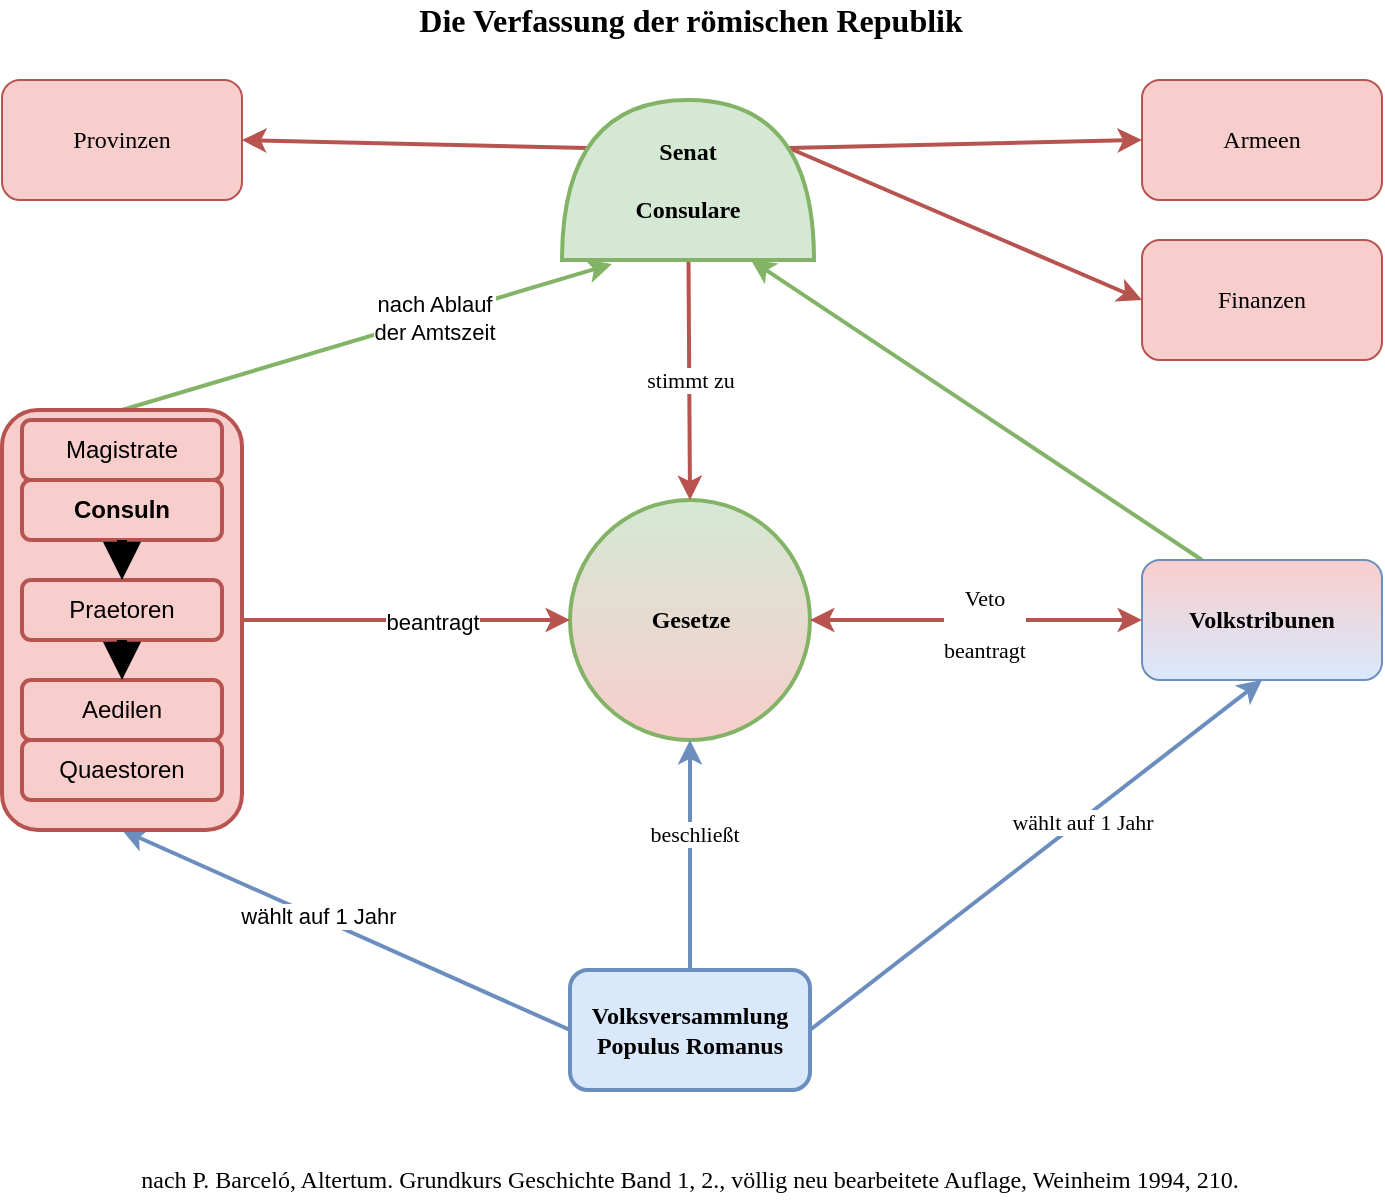 <mxfile version="13.6.5" type="github">
  <diagram id="S4D-rrTDx4ZobB5-8hk_" name="Page-1">
    <mxGraphModel dx="786" dy="403" grid="1" gridSize="10" guides="1" tooltips="1" connect="1" arrows="1" fold="1" page="1" pageScale="1" pageWidth="827" pageHeight="1169" math="0" shadow="0">
      <root>
        <mxCell id="0" />
        <mxCell id="1" parent="0" />
        <mxCell id="riDD9OYprhMl0y7aIe9t-1" value="&lt;font style=&quot;font-size: 16px&quot;&gt;&lt;b&gt;&lt;font style=&quot;font-size: 16px&quot; face=&quot;Cardo&quot;&gt;Die Verfassung der römischen Republik&lt;/font&gt;&lt;/b&gt;&lt;/font&gt;" style="text;html=1;strokeColor=none;fillColor=none;align=center;verticalAlign=middle;rounded=0;horizontal=1;" vertex="1" parent="1">
          <mxGeometry x="249" y="40" width="330" height="20" as="geometry" />
        </mxCell>
        <mxCell id="riDD9OYprhMl0y7aIe9t-2" value="&lt;b&gt;&lt;font face=&quot;Cardo&quot;&gt;Gesetze&lt;/font&gt;&lt;/b&gt;" style="ellipse;html=1;aspect=fixed;strokeWidth=2;fillColor=#d5e8d4;strokeColor=#82b366;gradientColor=#F8CeCC;" vertex="1" parent="1">
          <mxGeometry x="354" y="290" width="120" height="120" as="geometry" />
        </mxCell>
        <mxCell id="riDD9OYprhMl0y7aIe9t-4" value="&lt;font face=&quot;Cardo&quot;&gt;stimmt zu&lt;br&gt;&lt;/font&gt;" style="rounded=0;orthogonalLoop=1;jettySize=auto;html=1;entryX=0.5;entryY=0;entryDx=0;entryDy=0;strokeWidth=2;fillColor=#f8cecc;strokeColor=#b85450;" edge="1" parent="1" source="riDD9OYprhMl0y7aIe9t-3" target="riDD9OYprhMl0y7aIe9t-2">
          <mxGeometry relative="1" as="geometry" />
        </mxCell>
        <mxCell id="riDD9OYprhMl0y7aIe9t-14" style="orthogonalLoop=1;jettySize=auto;html=1;exitX=0.7;exitY=0.9;exitDx=0;exitDy=0;exitPerimeter=0;entryX=0;entryY=0.5;entryDx=0;entryDy=0;startArrow=none;startFill=0;endArrow=classic;endFill=1;strokeColor=#b85450;rounded=0;strokeWidth=2;fillColor=#f8cecc;" edge="1" parent="1" source="riDD9OYprhMl0y7aIe9t-3" target="riDD9OYprhMl0y7aIe9t-12">
          <mxGeometry relative="1" as="geometry" />
        </mxCell>
        <mxCell id="riDD9OYprhMl0y7aIe9t-15" style="edgeStyle=none;rounded=0;orthogonalLoop=1;jettySize=auto;html=1;exitX=0.7;exitY=0.9;exitDx=0;exitDy=0;exitPerimeter=0;entryX=0;entryY=0.5;entryDx=0;entryDy=0;startArrow=none;startFill=0;endArrow=classic;endFill=1;strokeColor=#b85450;fillColor=#f8cecc;strokeWidth=2;" edge="1" parent="1" source="riDD9OYprhMl0y7aIe9t-3" target="riDD9OYprhMl0y7aIe9t-13">
          <mxGeometry relative="1" as="geometry" />
        </mxCell>
        <mxCell id="riDD9OYprhMl0y7aIe9t-17" style="edgeStyle=none;rounded=0;orthogonalLoop=1;jettySize=auto;html=1;exitX=0.7;exitY=0.1;exitDx=0;exitDy=0;exitPerimeter=0;entryX=1;entryY=0.5;entryDx=0;entryDy=0;startArrow=none;startFill=0;endArrow=classic;endFill=1;strokeColor=#b85450;fillColor=#f8cecc;strokeWidth=2;" edge="1" parent="1" source="riDD9OYprhMl0y7aIe9t-3" target="riDD9OYprhMl0y7aIe9t-16">
          <mxGeometry relative="1" as="geometry" />
        </mxCell>
        <mxCell id="riDD9OYprhMl0y7aIe9t-3" value="&lt;div&gt;&lt;b&gt;&lt;font face=&quot;Cardo&quot;&gt;Senat&lt;/font&gt;&lt;/b&gt;&lt;/div&gt;&lt;div&gt;&lt;b&gt;&lt;font face=&quot;Cardo&quot;&gt;&lt;br&gt;&lt;/font&gt;&lt;/b&gt;&lt;/div&gt;&lt;div&gt;&lt;b&gt;&lt;font face=&quot;Cardo&quot;&gt;Consulare&lt;br&gt;&lt;/font&gt;&lt;/b&gt;&lt;/div&gt;" style="shape=or;whiteSpace=wrap;html=1;direction=north;strokeWidth=2;fillColor=#d5e8d4;strokeColor=#82b366;" vertex="1" parent="1">
          <mxGeometry x="350" y="90" width="126" height="80" as="geometry" />
        </mxCell>
        <mxCell id="riDD9OYprhMl0y7aIe9t-6" style="rounded=0;orthogonalLoop=1;jettySize=auto;html=1;entryX=0.5;entryY=1;entryDx=0;entryDy=0;fillColor=#dae8fc;strokeColor=#6c8ebf;strokeWidth=2;" edge="1" parent="1" source="riDD9OYprhMl0y7aIe9t-5" target="riDD9OYprhMl0y7aIe9t-2">
          <mxGeometry relative="1" as="geometry" />
        </mxCell>
        <mxCell id="riDD9OYprhMl0y7aIe9t-7" value="&lt;font face=&quot;Cardo&quot;&gt;beschließt&lt;/font&gt;" style="edgeLabel;html=1;align=center;verticalAlign=middle;resizable=0;points=[];" vertex="1" connectable="0" parent="riDD9OYprhMl0y7aIe9t-6">
          <mxGeometry x="0.183" y="-2" relative="1" as="geometry">
            <mxPoint as="offset" />
          </mxGeometry>
        </mxCell>
        <mxCell id="riDD9OYprhMl0y7aIe9t-18" style="edgeStyle=none;rounded=0;orthogonalLoop=1;jettySize=auto;html=1;exitX=1;exitY=0.5;exitDx=0;exitDy=0;entryX=0.5;entryY=1;entryDx=0;entryDy=0;startArrow=none;startFill=0;endArrow=classic;endFill=1;strokeColor=#6c8ebf;fillColor=#dae8fc;strokeWidth=2;" edge="1" parent="1" source="riDD9OYprhMl0y7aIe9t-5" target="riDD9OYprhMl0y7aIe9t-8">
          <mxGeometry relative="1" as="geometry" />
        </mxCell>
        <mxCell id="riDD9OYprhMl0y7aIe9t-19" value="&lt;font face=&quot;Cardo&quot;&gt;wählt auf 1 Jahr&lt;br&gt;&lt;/font&gt;" style="edgeLabel;html=1;align=center;verticalAlign=middle;resizable=0;points=[];" vertex="1" connectable="0" parent="riDD9OYprhMl0y7aIe9t-18">
          <mxGeometry x="0.192" relative="1" as="geometry">
            <mxPoint x="1" as="offset" />
          </mxGeometry>
        </mxCell>
        <mxCell id="riDD9OYprhMl0y7aIe9t-35" style="edgeStyle=none;rounded=0;orthogonalLoop=1;jettySize=auto;html=1;exitX=0;exitY=0.5;exitDx=0;exitDy=0;entryX=0.5;entryY=1;entryDx=0;entryDy=0;startArrow=none;startFill=0;endArrow=classic;endFill=1;strokeColor=#6c8ebf;strokeWidth=2;fillColor=#dae8fc;" edge="1" parent="1" source="riDD9OYprhMl0y7aIe9t-5" target="riDD9OYprhMl0y7aIe9t-21">
          <mxGeometry relative="1" as="geometry" />
        </mxCell>
        <mxCell id="riDD9OYprhMl0y7aIe9t-36" value="wählt auf 1 Jahr" style="edgeLabel;html=1;align=center;verticalAlign=middle;resizable=0;points=[];" vertex="1" connectable="0" parent="riDD9OYprhMl0y7aIe9t-35">
          <mxGeometry x="0.128" y="-1" relative="1" as="geometry">
            <mxPoint as="offset" />
          </mxGeometry>
        </mxCell>
        <mxCell id="riDD9OYprhMl0y7aIe9t-5" value="&lt;div&gt;&lt;b&gt;&lt;font face=&quot;Cardo&quot;&gt;Volksversammlung&lt;/font&gt;&lt;/b&gt;&lt;/div&gt;&lt;div&gt;&lt;b&gt;&lt;font face=&quot;Cardo&quot;&gt;Populus Romanus&lt;br&gt;&lt;/font&gt;&lt;/b&gt;&lt;/div&gt;" style="rounded=1;whiteSpace=wrap;html=1;strokeWidth=2;fillColor=#dae8fc;strokeColor=#6c8ebf;" vertex="1" parent="1">
          <mxGeometry x="354" y="525" width="120" height="60" as="geometry" />
        </mxCell>
        <mxCell id="riDD9OYprhMl0y7aIe9t-9" style="rounded=0;orthogonalLoop=1;jettySize=auto;html=1;entryX=1;entryY=0.5;entryDx=0;entryDy=0;endArrow=classic;endFill=1;startArrow=classic;startFill=1;strokeWidth=2;fillColor=#f8cecc;strokeColor=#b85450;" edge="1" parent="1" source="riDD9OYprhMl0y7aIe9t-8" target="riDD9OYprhMl0y7aIe9t-2">
          <mxGeometry relative="1" as="geometry" />
        </mxCell>
        <mxCell id="riDD9OYprhMl0y7aIe9t-10" value="&lt;div&gt;&lt;font face=&quot;Cardo&quot;&gt;Veto&lt;/font&gt;&lt;/div&gt;&lt;div&gt;&lt;font face=&quot;Cardo&quot;&gt;&lt;br&gt;&lt;/font&gt;&lt;/div&gt;&lt;div&gt;&lt;font face=&quot;Cardo&quot;&gt;beantragt&lt;/font&gt;&lt;/div&gt;" style="edgeLabel;html=1;align=center;verticalAlign=middle;resizable=0;points=[];" vertex="1" connectable="0" parent="riDD9OYprhMl0y7aIe9t-9">
          <mxGeometry x="-0.051" y="2" relative="1" as="geometry">
            <mxPoint as="offset" />
          </mxGeometry>
        </mxCell>
        <mxCell id="riDD9OYprhMl0y7aIe9t-11" style="orthogonalLoop=1;jettySize=auto;html=1;exitX=0.25;exitY=0;exitDx=0;exitDy=0;entryX=0;entryY=0.75;entryDx=0;entryDy=0;entryPerimeter=0;startArrow=none;startFill=0;endArrow=classic;endFill=1;strokeColor=#82b366;fillColor=#d5e8d4;strokeWidth=2;" edge="1" parent="1" source="riDD9OYprhMl0y7aIe9t-8" target="riDD9OYprhMl0y7aIe9t-3">
          <mxGeometry relative="1" as="geometry" />
        </mxCell>
        <mxCell id="riDD9OYprhMl0y7aIe9t-8" value="&lt;b&gt;&lt;font face=&quot;Cardo&quot;&gt;Volkstribunen&lt;/font&gt;&lt;/b&gt;" style="rounded=1;whiteSpace=wrap;html=1;strokeColor=#6c8ebf;gradientColor=#DAE8FC;fillColor=#F8CECC;" vertex="1" parent="1">
          <mxGeometry x="640" y="320" width="120" height="60" as="geometry" />
        </mxCell>
        <mxCell id="riDD9OYprhMl0y7aIe9t-12" value="&lt;div&gt;&lt;font face=&quot;Cardo&quot;&gt;Armeen&lt;/font&gt;&lt;/div&gt;" style="rounded=1;whiteSpace=wrap;html=1;fillColor=#f8cecc;strokeColor=#b85450;" vertex="1" parent="1">
          <mxGeometry x="640" y="80" width="120" height="60" as="geometry" />
        </mxCell>
        <mxCell id="riDD9OYprhMl0y7aIe9t-13" value="&lt;font face=&quot;Cardo&quot;&gt;Finanzen&lt;/font&gt;" style="rounded=1;whiteSpace=wrap;html=1;fillColor=#f8cecc;strokeColor=#b85450;" vertex="1" parent="1">
          <mxGeometry x="640" y="160" width="120" height="60" as="geometry" />
        </mxCell>
        <mxCell id="riDD9OYprhMl0y7aIe9t-16" value="&lt;font face=&quot;Cardo&quot;&gt;Provinzen&lt;/font&gt;" style="rounded=1;whiteSpace=wrap;html=1;fillColor=#f8cecc;strokeColor=#b85450;" vertex="1" parent="1">
          <mxGeometry x="70" y="80" width="120" height="60" as="geometry" />
        </mxCell>
        <mxCell id="riDD9OYprhMl0y7aIe9t-30" style="edgeStyle=none;rounded=0;orthogonalLoop=1;jettySize=auto;html=1;exitX=1;exitY=0.5;exitDx=0;exitDy=0;entryX=0;entryY=0.5;entryDx=0;entryDy=0;startArrow=none;startFill=0;endArrow=classic;endFill=1;strokeColor=#b85450;strokeWidth=2;fillColor=#f8cecc;" edge="1" parent="1" source="riDD9OYprhMl0y7aIe9t-21" target="riDD9OYprhMl0y7aIe9t-2">
          <mxGeometry relative="1" as="geometry" />
        </mxCell>
        <mxCell id="riDD9OYprhMl0y7aIe9t-31" value="beantragt" style="edgeLabel;html=1;align=center;verticalAlign=middle;resizable=0;points=[];" vertex="1" connectable="0" parent="riDD9OYprhMl0y7aIe9t-30">
          <mxGeometry x="0.159" y="-1" relative="1" as="geometry">
            <mxPoint as="offset" />
          </mxGeometry>
        </mxCell>
        <mxCell id="riDD9OYprhMl0y7aIe9t-33" style="edgeStyle=none;rounded=0;orthogonalLoop=1;jettySize=auto;html=1;exitX=0.5;exitY=0;exitDx=0;exitDy=0;entryX=-0.025;entryY=0.198;entryDx=0;entryDy=0;entryPerimeter=0;startArrow=none;startFill=0;endArrow=classic;endFill=1;strokeColor=#82b366;strokeWidth=2;fillColor=#d5e8d4;" edge="1" parent="1" source="riDD9OYprhMl0y7aIe9t-21" target="riDD9OYprhMl0y7aIe9t-3">
          <mxGeometry relative="1" as="geometry" />
        </mxCell>
        <mxCell id="riDD9OYprhMl0y7aIe9t-34" value="&lt;div&gt;nach Ablauf &lt;br&gt;&lt;/div&gt;&lt;div&gt;der Amtszeit&lt;/div&gt;" style="edgeLabel;html=1;align=center;verticalAlign=middle;resizable=0;points=[];" vertex="1" connectable="0" parent="riDD9OYprhMl0y7aIe9t-33">
          <mxGeometry x="0.269" relative="1" as="geometry">
            <mxPoint as="offset" />
          </mxGeometry>
        </mxCell>
        <mxCell id="riDD9OYprhMl0y7aIe9t-38" value="" style="group;fillColor=#f8cecc;strokeColor=#b85450;rounded=1;" vertex="1" connectable="0" parent="1">
          <mxGeometry x="70" y="245" width="120" height="210" as="geometry" />
        </mxCell>
        <mxCell id="riDD9OYprhMl0y7aIe9t-21" value="" style="rounded=1;whiteSpace=wrap;html=1;strokeWidth=2;fillColor=#f8cecc;strokeColor=#b85450;" vertex="1" parent="riDD9OYprhMl0y7aIe9t-38">
          <mxGeometry width="120" height="210" as="geometry" />
        </mxCell>
        <mxCell id="riDD9OYprhMl0y7aIe9t-22" value="Magistrate" style="rounded=1;whiteSpace=wrap;html=1;strokeWidth=2;fillColor=#f8cecc;strokeColor=#b85450;" vertex="1" parent="riDD9OYprhMl0y7aIe9t-38">
          <mxGeometry x="10" y="5" width="100" height="30" as="geometry" />
        </mxCell>
        <mxCell id="riDD9OYprhMl0y7aIe9t-23" value="&lt;b&gt;Consuln&lt;/b&gt;" style="rounded=1;whiteSpace=wrap;html=1;strokeWidth=2;fillColor=#f8cecc;strokeColor=#b85450;" vertex="1" parent="riDD9OYprhMl0y7aIe9t-38">
          <mxGeometry x="10" y="35" width="100" height="30" as="geometry" />
        </mxCell>
        <mxCell id="riDD9OYprhMl0y7aIe9t-24" value="Praetoren" style="rounded=1;whiteSpace=wrap;html=1;strokeWidth=2;fillColor=#f8cecc;strokeColor=#b85450;" vertex="1" parent="riDD9OYprhMl0y7aIe9t-38">
          <mxGeometry x="10" y="85" width="100" height="30" as="geometry" />
        </mxCell>
        <mxCell id="riDD9OYprhMl0y7aIe9t-26" value="Aedilen" style="rounded=1;whiteSpace=wrap;html=1;strokeWidth=2;fillColor=#f8cecc;strokeColor=#b85450;" vertex="1" parent="riDD9OYprhMl0y7aIe9t-38">
          <mxGeometry x="10" y="135" width="100" height="30" as="geometry" />
        </mxCell>
        <mxCell id="riDD9OYprhMl0y7aIe9t-27" value="Quaestoren" style="rounded=1;whiteSpace=wrap;html=1;strokeWidth=2;fillColor=#f8cecc;strokeColor=#b85450;" vertex="1" parent="riDD9OYprhMl0y7aIe9t-38">
          <mxGeometry x="10" y="165" width="100" height="30" as="geometry" />
        </mxCell>
        <mxCell id="riDD9OYprhMl0y7aIe9t-29" style="edgeStyle=none;rounded=0;orthogonalLoop=1;jettySize=auto;html=1;exitX=0.5;exitY=1;exitDx=0;exitDy=0;startArrow=none;startFill=0;endArrow=block;endFill=1;strokeColor=#000000;strokeWidth=5;" edge="1" parent="riDD9OYprhMl0y7aIe9t-38" source="riDD9OYprhMl0y7aIe9t-21" target="riDD9OYprhMl0y7aIe9t-21">
          <mxGeometry relative="1" as="geometry" />
        </mxCell>
        <mxCell id="riDD9OYprhMl0y7aIe9t-25" style="edgeStyle=none;rounded=0;orthogonalLoop=1;jettySize=auto;html=1;exitX=0.5;exitY=1;exitDx=0;exitDy=0;entryX=0.5;entryY=0;entryDx=0;entryDy=0;startArrow=none;startFill=0;endArrow=block;endFill=1;strokeColor=#000000;strokeWidth=5;" edge="1" parent="riDD9OYprhMl0y7aIe9t-38" source="riDD9OYprhMl0y7aIe9t-23" target="riDD9OYprhMl0y7aIe9t-24">
          <mxGeometry relative="1" as="geometry" />
        </mxCell>
        <mxCell id="riDD9OYprhMl0y7aIe9t-28" style="edgeStyle=none;rounded=0;orthogonalLoop=1;jettySize=auto;html=1;exitX=0.5;exitY=1;exitDx=0;exitDy=0;entryX=0.5;entryY=0;entryDx=0;entryDy=0;startArrow=none;startFill=0;endArrow=block;endFill=1;strokeColor=#000000;strokeWidth=5;" edge="1" parent="riDD9OYprhMl0y7aIe9t-38" source="riDD9OYprhMl0y7aIe9t-24" target="riDD9OYprhMl0y7aIe9t-26">
          <mxGeometry relative="1" as="geometry" />
        </mxCell>
        <mxCell id="riDD9OYprhMl0y7aIe9t-39" value="&lt;font face=&quot;Cardo&quot;&gt;nach P. Barceló, Altertum. Grundkurs Geschichte Band 1, 2., völlig neu bearbeitete Auflage, Weinheim 1994, 210.&lt;/font&gt;" style="text;html=1;strokeColor=none;fillColor=none;align=center;verticalAlign=middle;whiteSpace=wrap;rounded=0;" vertex="1" parent="1">
          <mxGeometry x="114" y="620" width="600" height="20" as="geometry" />
        </mxCell>
      </root>
    </mxGraphModel>
  </diagram>
</mxfile>
